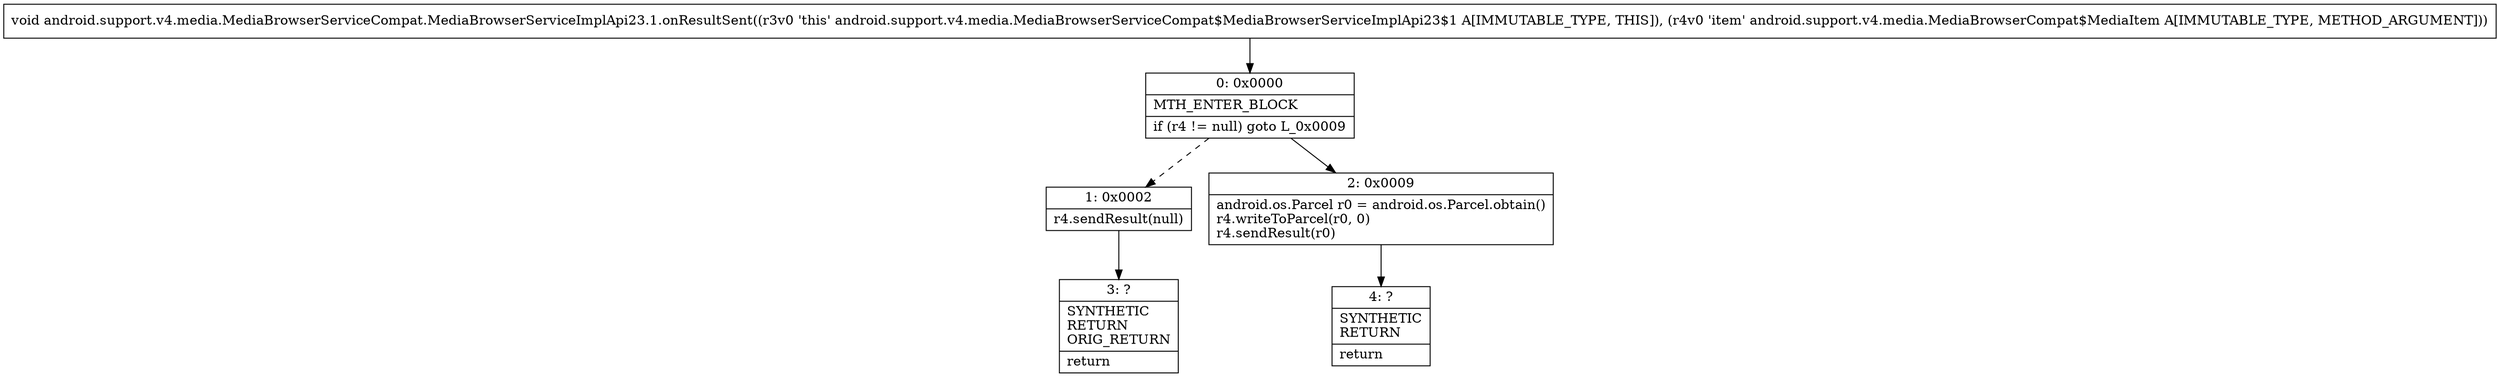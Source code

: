 digraph "CFG forandroid.support.v4.media.MediaBrowserServiceCompat.MediaBrowserServiceImplApi23.1.onResultSent(Landroid\/support\/v4\/media\/MediaBrowserCompat$MediaItem;)V" {
Node_0 [shape=record,label="{0\:\ 0x0000|MTH_ENTER_BLOCK\l|if (r4 != null) goto L_0x0009\l}"];
Node_1 [shape=record,label="{1\:\ 0x0002|r4.sendResult(null)\l}"];
Node_2 [shape=record,label="{2\:\ 0x0009|android.os.Parcel r0 = android.os.Parcel.obtain()\lr4.writeToParcel(r0, 0)\lr4.sendResult(r0)\l}"];
Node_3 [shape=record,label="{3\:\ ?|SYNTHETIC\lRETURN\lORIG_RETURN\l|return\l}"];
Node_4 [shape=record,label="{4\:\ ?|SYNTHETIC\lRETURN\l|return\l}"];
MethodNode[shape=record,label="{void android.support.v4.media.MediaBrowserServiceCompat.MediaBrowserServiceImplApi23.1.onResultSent((r3v0 'this' android.support.v4.media.MediaBrowserServiceCompat$MediaBrowserServiceImplApi23$1 A[IMMUTABLE_TYPE, THIS]), (r4v0 'item' android.support.v4.media.MediaBrowserCompat$MediaItem A[IMMUTABLE_TYPE, METHOD_ARGUMENT])) }"];
MethodNode -> Node_0;
Node_0 -> Node_1[style=dashed];
Node_0 -> Node_2;
Node_1 -> Node_3;
Node_2 -> Node_4;
}


